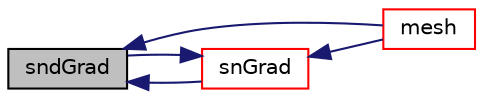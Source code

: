 digraph "sndGrad"
{
  bgcolor="transparent";
  edge [fontname="Helvetica",fontsize="10",labelfontname="Helvetica",labelfontsize="10"];
  node [fontname="Helvetica",fontsize="10",shape=record];
  rankdir="LR";
  Node1680 [label="sndGrad",height=0.2,width=0.4,color="black", fillcolor="grey75", style="filled", fontcolor="black"];
  Node1680 -> Node1681 [dir="back",color="midnightblue",fontsize="10",style="solid",fontname="Helvetica"];
  Node1681 [label="mesh",height=0.2,width=0.4,color="red",URL="$a23429.html#a470f06cfb9b6ee887cd85d63de275607",tooltip="Return mesh reference. "];
  Node1680 -> Node1696 [dir="back",color="midnightblue",fontsize="10",style="solid",fontname="Helvetica"];
  Node1696 [label="snGrad",height=0.2,width=0.4,color="red",URL="$a23429.html#aaaa1dd14567f9116d35f40c25da74990",tooltip="Return the snGrad of the given cell field with the given deltaCoeffs. "];
  Node1696 -> Node1681 [dir="back",color="midnightblue",fontsize="10",style="solid",fontname="Helvetica"];
  Node1696 -> Node1680 [dir="back",color="midnightblue",fontsize="10",style="solid",fontname="Helvetica"];
}
